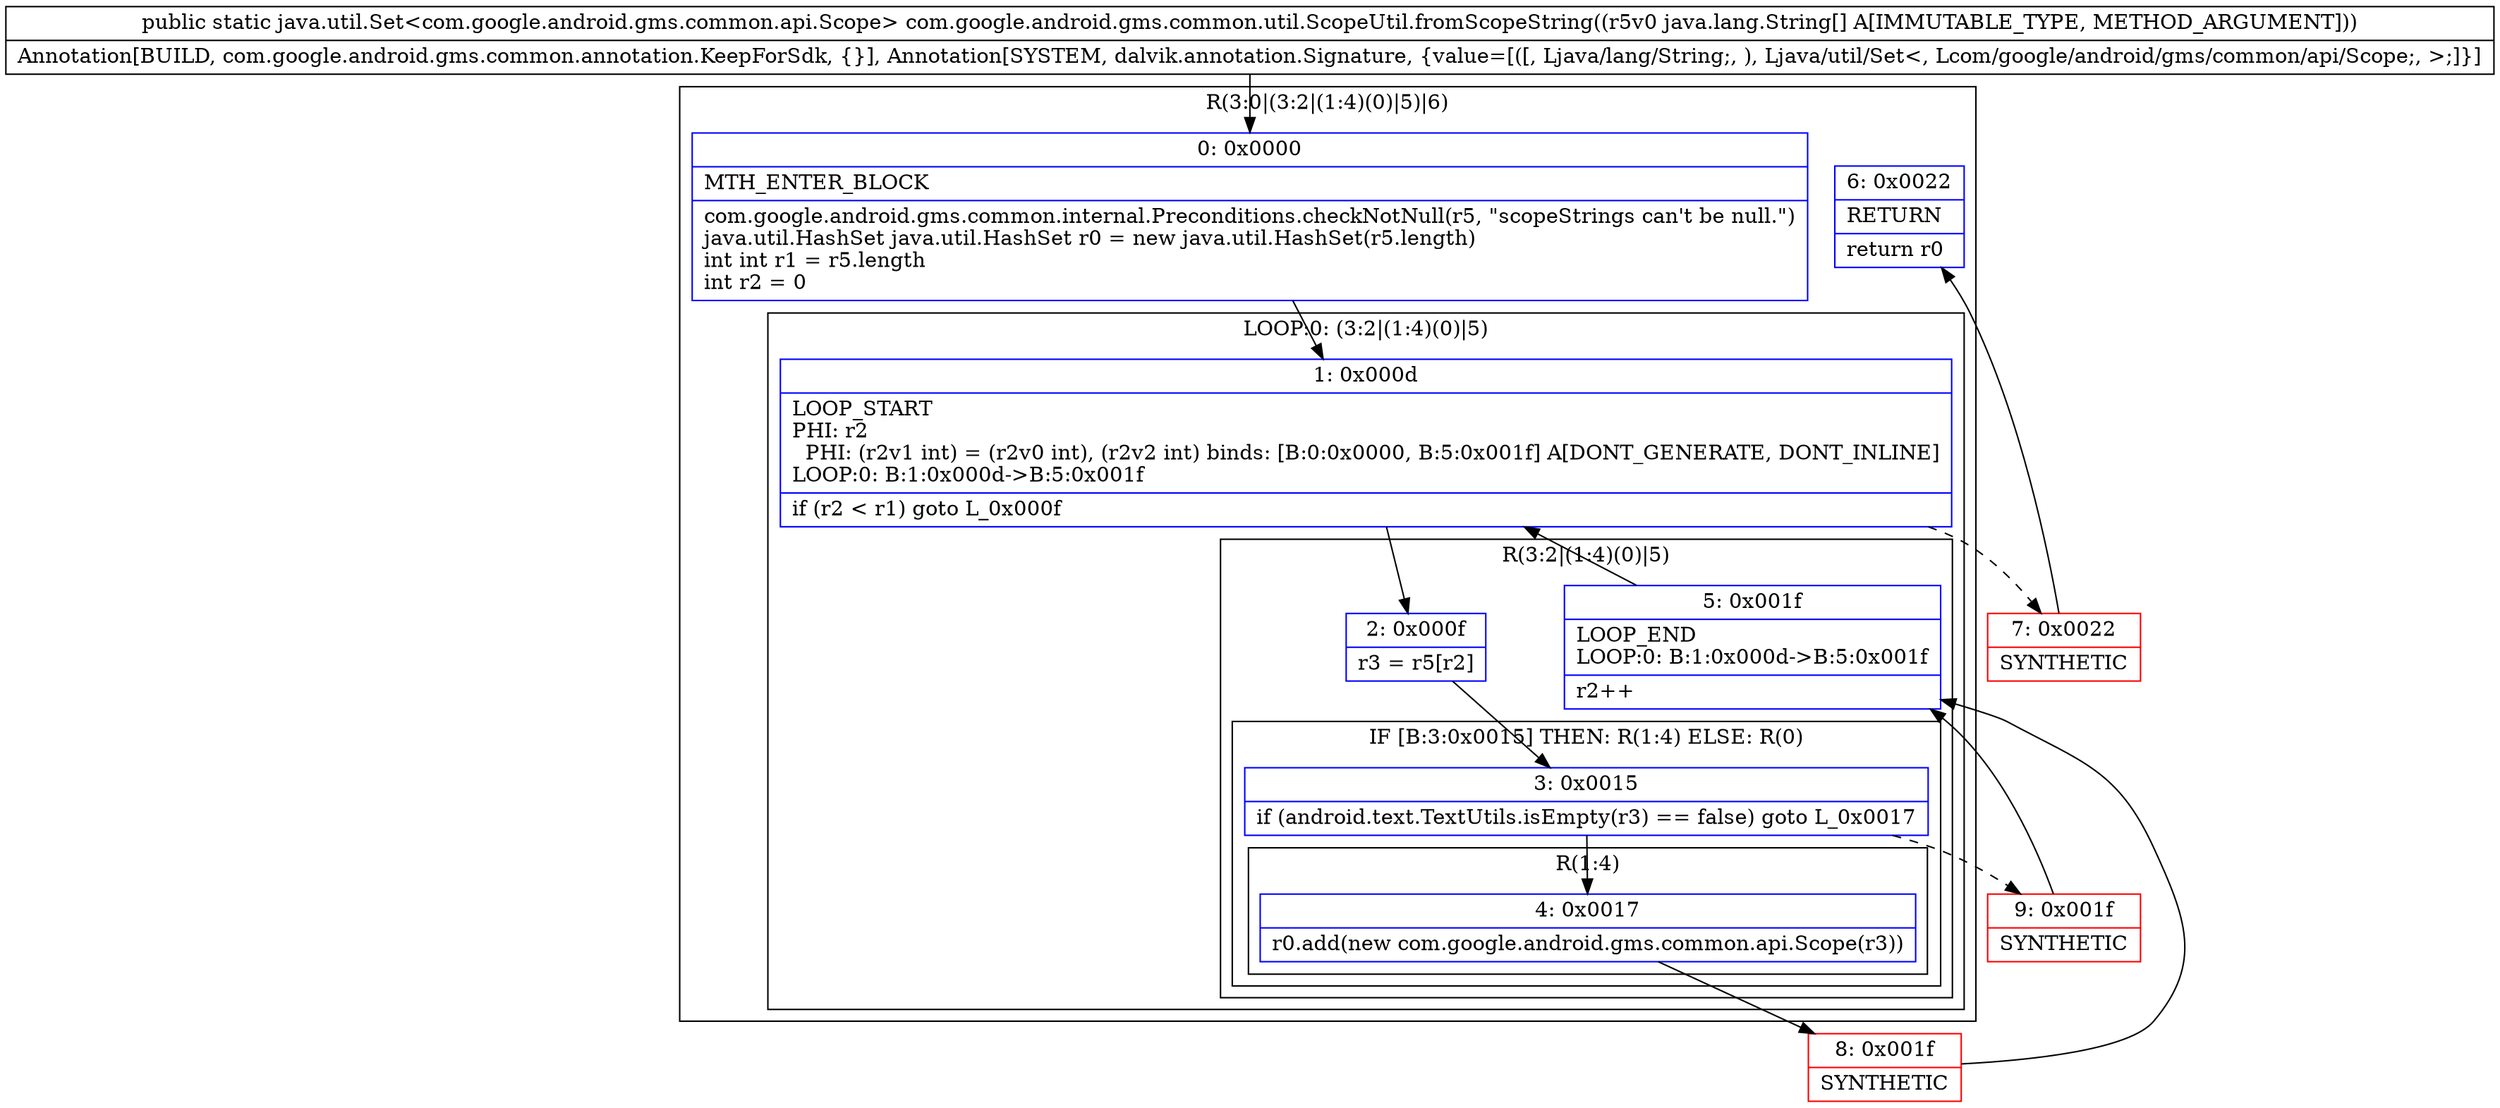digraph "CFG forcom.google.android.gms.common.util.ScopeUtil.fromScopeString([Ljava\/lang\/String;)Ljava\/util\/Set;" {
subgraph cluster_Region_1342218796 {
label = "R(3:0|(3:2|(1:4)(0)|5)|6)";
node [shape=record,color=blue];
Node_0 [shape=record,label="{0\:\ 0x0000|MTH_ENTER_BLOCK\l|com.google.android.gms.common.internal.Preconditions.checkNotNull(r5, \"scopeStrings can't be null.\")\ljava.util.HashSet java.util.HashSet r0 = new java.util.HashSet(r5.length)\lint int r1 = r5.length\lint r2 = 0\l}"];
subgraph cluster_LoopRegion_2088686221 {
label = "LOOP:0: (3:2|(1:4)(0)|5)";
node [shape=record,color=blue];
Node_1 [shape=record,label="{1\:\ 0x000d|LOOP_START\lPHI: r2 \l  PHI: (r2v1 int) = (r2v0 int), (r2v2 int) binds: [B:0:0x0000, B:5:0x001f] A[DONT_GENERATE, DONT_INLINE]\lLOOP:0: B:1:0x000d\-\>B:5:0x001f\l|if (r2 \< r1) goto L_0x000f\l}"];
subgraph cluster_Region_692875169 {
label = "R(3:2|(1:4)(0)|5)";
node [shape=record,color=blue];
Node_2 [shape=record,label="{2\:\ 0x000f|r3 = r5[r2]\l}"];
subgraph cluster_IfRegion_1533325707 {
label = "IF [B:3:0x0015] THEN: R(1:4) ELSE: R(0)";
node [shape=record,color=blue];
Node_3 [shape=record,label="{3\:\ 0x0015|if (android.text.TextUtils.isEmpty(r3) == false) goto L_0x0017\l}"];
subgraph cluster_Region_313923869 {
label = "R(1:4)";
node [shape=record,color=blue];
Node_4 [shape=record,label="{4\:\ 0x0017|r0.add(new com.google.android.gms.common.api.Scope(r3))\l}"];
}
subgraph cluster_Region_318092093 {
label = "R(0)";
node [shape=record,color=blue];
}
}
Node_5 [shape=record,label="{5\:\ 0x001f|LOOP_END\lLOOP:0: B:1:0x000d\-\>B:5:0x001f\l|r2++\l}"];
}
}
Node_6 [shape=record,label="{6\:\ 0x0022|RETURN\l|return r0\l}"];
}
Node_7 [shape=record,color=red,label="{7\:\ 0x0022|SYNTHETIC\l}"];
Node_8 [shape=record,color=red,label="{8\:\ 0x001f|SYNTHETIC\l}"];
Node_9 [shape=record,color=red,label="{9\:\ 0x001f|SYNTHETIC\l}"];
MethodNode[shape=record,label="{public static java.util.Set\<com.google.android.gms.common.api.Scope\> com.google.android.gms.common.util.ScopeUtil.fromScopeString((r5v0 java.lang.String[] A[IMMUTABLE_TYPE, METHOD_ARGUMENT]))  | Annotation[BUILD, com.google.android.gms.common.annotation.KeepForSdk, \{\}], Annotation[SYSTEM, dalvik.annotation.Signature, \{value=[([, Ljava\/lang\/String;, ), Ljava\/util\/Set\<, Lcom\/google\/android\/gms\/common\/api\/Scope;, \>;]\}]\l}"];
MethodNode -> Node_0;
Node_0 -> Node_1;
Node_1 -> Node_2;
Node_1 -> Node_7[style=dashed];
Node_2 -> Node_3;
Node_3 -> Node_4;
Node_3 -> Node_9[style=dashed];
Node_4 -> Node_8;
Node_5 -> Node_1;
Node_7 -> Node_6;
Node_8 -> Node_5;
Node_9 -> Node_5;
}

